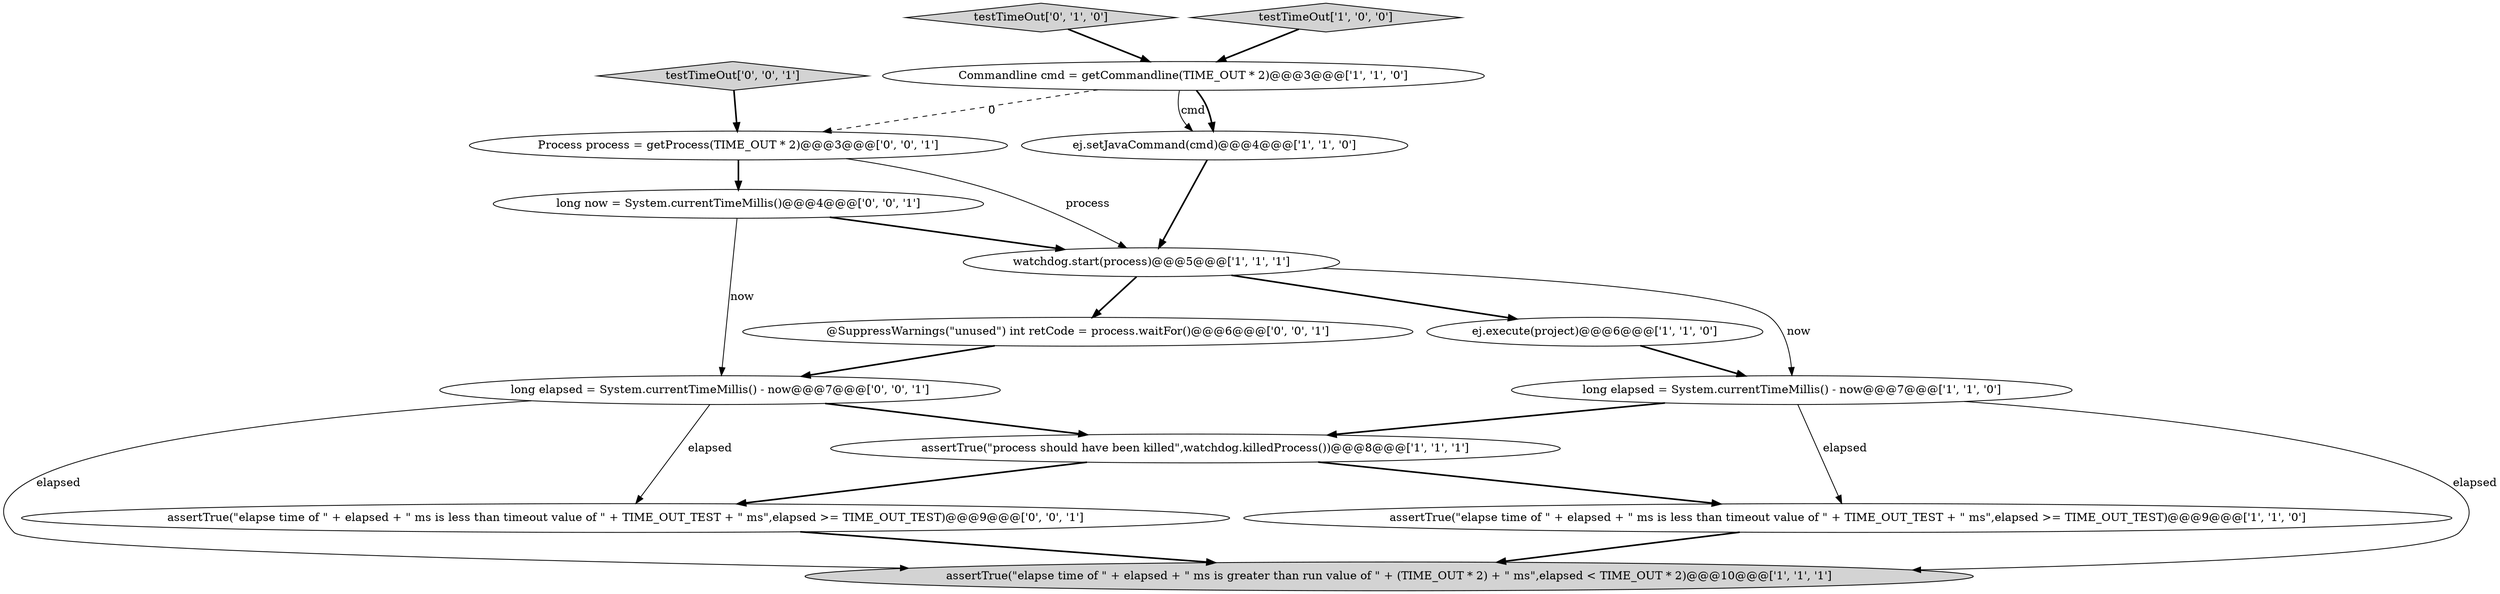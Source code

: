 digraph {
5 [style = filled, label = "assertTrue(\"process should have been killed\",watchdog.killedProcess())@@@8@@@['1', '1', '1']", fillcolor = white, shape = ellipse image = "AAA0AAABBB1BBB"];
0 [style = filled, label = "assertTrue(\"elapse time of \" + elapsed + \" ms is greater than run value of \" + (TIME_OUT * 2) + \" ms\",elapsed < TIME_OUT * 2)@@@10@@@['1', '1', '1']", fillcolor = lightgray, shape = ellipse image = "AAA0AAABBB1BBB"];
9 [style = filled, label = "testTimeOut['0', '1', '0']", fillcolor = lightgray, shape = diamond image = "AAA0AAABBB2BBB"];
7 [style = filled, label = "Commandline cmd = getCommandline(TIME_OUT * 2)@@@3@@@['1', '1', '0']", fillcolor = white, shape = ellipse image = "AAA0AAABBB1BBB"];
3 [style = filled, label = "assertTrue(\"elapse time of \" + elapsed + \" ms is less than timeout value of \" + TIME_OUT_TEST + \" ms\",elapsed >= TIME_OUT_TEST)@@@9@@@['1', '1', '0']", fillcolor = white, shape = ellipse image = "AAA0AAABBB1BBB"];
1 [style = filled, label = "testTimeOut['1', '0', '0']", fillcolor = lightgray, shape = diamond image = "AAA0AAABBB1BBB"];
11 [style = filled, label = "assertTrue(\"elapse time of \" + elapsed + \" ms is less than timeout value of \" + TIME_OUT_TEST + \" ms\",elapsed >= TIME_OUT_TEST)@@@9@@@['0', '0', '1']", fillcolor = white, shape = ellipse image = "AAA0AAABBB3BBB"];
14 [style = filled, label = "@SuppressWarnings(\"unused\") int retCode = process.waitFor()@@@6@@@['0', '0', '1']", fillcolor = white, shape = ellipse image = "AAA0AAABBB3BBB"];
15 [style = filled, label = "testTimeOut['0', '0', '1']", fillcolor = lightgray, shape = diamond image = "AAA0AAABBB3BBB"];
2 [style = filled, label = "ej.execute(project)@@@6@@@['1', '1', '0']", fillcolor = white, shape = ellipse image = "AAA0AAABBB1BBB"];
10 [style = filled, label = "long elapsed = System.currentTimeMillis() - now@@@7@@@['0', '0', '1']", fillcolor = white, shape = ellipse image = "AAA0AAABBB3BBB"];
12 [style = filled, label = "long now = System.currentTimeMillis()@@@4@@@['0', '0', '1']", fillcolor = white, shape = ellipse image = "AAA0AAABBB3BBB"];
13 [style = filled, label = "Process process = getProcess(TIME_OUT * 2)@@@3@@@['0', '0', '1']", fillcolor = white, shape = ellipse image = "AAA0AAABBB3BBB"];
4 [style = filled, label = "ej.setJavaCommand(cmd)@@@4@@@['1', '1', '0']", fillcolor = white, shape = ellipse image = "AAA0AAABBB1BBB"];
6 [style = filled, label = "long elapsed = System.currentTimeMillis() - now@@@7@@@['1', '1', '0']", fillcolor = white, shape = ellipse image = "AAA0AAABBB1BBB"];
8 [style = filled, label = "watchdog.start(process)@@@5@@@['1', '1', '1']", fillcolor = white, shape = ellipse image = "AAA0AAABBB1BBB"];
7->4 [style = solid, label="cmd"];
8->14 [style = bold, label=""];
6->3 [style = solid, label="elapsed"];
6->0 [style = solid, label="elapsed"];
11->0 [style = bold, label=""];
4->8 [style = bold, label=""];
10->11 [style = solid, label="elapsed"];
7->13 [style = dashed, label="0"];
13->12 [style = bold, label=""];
8->2 [style = bold, label=""];
13->8 [style = solid, label="process"];
12->10 [style = solid, label="now"];
5->11 [style = bold, label=""];
7->4 [style = bold, label=""];
3->0 [style = bold, label=""];
15->13 [style = bold, label=""];
6->5 [style = bold, label=""];
2->6 [style = bold, label=""];
5->3 [style = bold, label=""];
1->7 [style = bold, label=""];
14->10 [style = bold, label=""];
10->0 [style = solid, label="elapsed"];
12->8 [style = bold, label=""];
10->5 [style = bold, label=""];
8->6 [style = solid, label="now"];
9->7 [style = bold, label=""];
}

